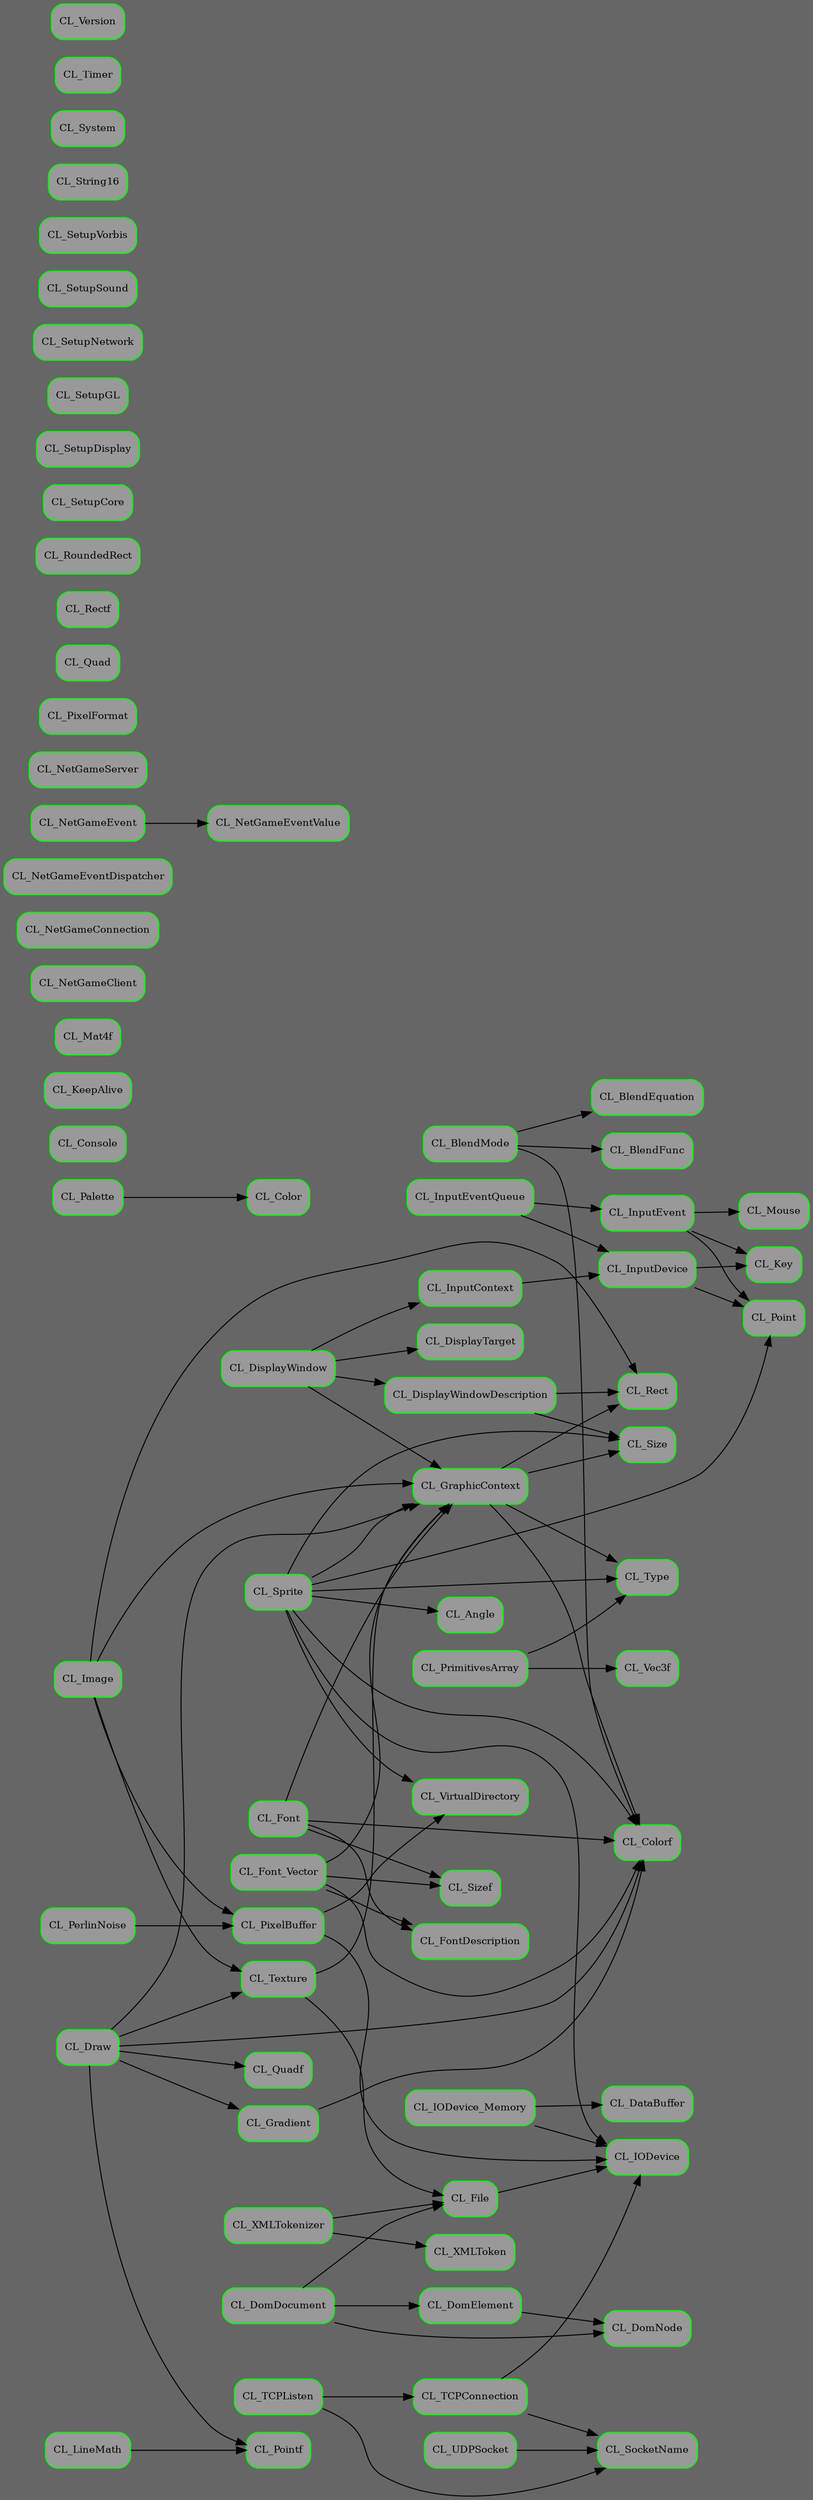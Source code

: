 digraph g {
    graph [
        rankdir = LR
        bgcolor= grey40
    ]
    node [
        fontsize = "10"
        fillcolor = grey60
        color = green
        shape = box
        style = "rounded,filled"
        penwidth = 1.2
    ]
  CL_Angle [ label = "CL_Angle" ]
  CL_BlendEquation [ label = "CL_BlendEquation" ]
  CL_BlendFunc [ label = "CL_BlendFunc" ]
  CL_BlendMode [ label = "CL_BlendMode" ]
  CL_Colorf [ label = "CL_Colorf" ]
  CL_Color [ label = "CL_Color" ]
  CL_Console [ label = "CL_Console" ]
  CL_DataBuffer [ label = "CL_DataBuffer" ]
  CL_DisplayTarget [ label = "CL_DisplayTarget" ]
  CL_DisplayWindowDescription [ label = "CL_DisplayWindowDescription" ]
  CL_Rect [ label = "CL_Rect" ]
  CL_Size [ label = "CL_Size" ]
  CL_DisplayWindow [ label = "CL_DisplayWindow" ]
  CL_GraphicContext [ label = "CL_GraphicContext" ]
  CL_InputContext [ label = "CL_InputContext" ]
  CL_DomDocument [ label = "CL_DomDocument" ]
  CL_DomElement [ label = "CL_DomElement" ]
  CL_DomNode [ label = "CL_DomNode" ]
  CL_File [ label = "CL_File" ]
  CL_Draw [ label = "CL_Draw" ]
  CL_Gradient [ label = "CL_Gradient" ]
  CL_Pointf [ label = "CL_Pointf" ]
  CL_Quadf [ label = "CL_Quadf" ]
  CL_Texture [ label = "CL_Texture" ]
  CL_IODevice [ label = "CL_IODevice" ]
  CL_FontDescription [ label = "CL_FontDescription" ]
  CL_Font [ label = "CL_Font" ]
  CL_Sizef [ label = "CL_Sizef" ]
  CL_Font_Vector [ label = "CL_Font_Vector" ]
  CL_Type [ label = "CL_Type" ]
  CL_Image [ label = "CL_Image" ]
  CL_PixelBuffer [ label = "CL_PixelBuffer" ]
  CL_InputDevice [ label = "CL_InputDevice" ]
  CL_Key [ label = "CL_Key" ]
  CL_Point [ label = "CL_Point" ]
  CL_InputEvent [ label = "CL_InputEvent" ]
  CL_Mouse [ label = "CL_Mouse" ]
  CL_InputEventQueue [ label = "CL_InputEventQueue" ]
  CL_IODevice_Memory [ label = "CL_IODevice_Memory" ]
  CL_KeepAlive [ label = "CL_KeepAlive" ]
  CL_LineMath [ label = "CL_LineMath" ]
  CL_Mat4f [ label = "CL_Mat4f" ]
  CL_NetGameClient [ label = "CL_NetGameClient" ]
  CL_NetGameConnection [ label = "CL_NetGameConnection" ]
  CL_NetGameEventDispatcher [ label = "CL_NetGameEventDispatcher" ]
  CL_NetGameEvent [ label = "CL_NetGameEvent" ]
  CL_NetGameEventValue [ label = "CL_NetGameEventValue" ]
  CL_NetGameServer [ label = "CL_NetGameServer" ]
  CL_Palette [ label = "CL_Palette" ]
  CL_PerlinNoise [ label = "CL_PerlinNoise" ]
  CL_VirtualDirectory [ label = "CL_VirtualDirectory" ]
  CL_PixelFormat [ label = "CL_PixelFormat" ]
  CL_PrimitivesArray [ label = "CL_PrimitivesArray" ]
  CL_Vec3f [ label = "CL_Vec3f" ]
  CL_Quad [ label = "CL_Quad" ]
  CL_Rectf [ label = "CL_Rectf" ]
  CL_RoundedRect [ label = "CL_RoundedRect" ]
  CL_SetupCore [ label = "CL_SetupCore" ]
  CL_SetupDisplay [ label = "CL_SetupDisplay" ]
  CL_SetupGL [ label = "CL_SetupGL" ]
  CL_SetupNetwork [ label = "CL_SetupNetwork" ]
  CL_SetupSound [ label = "CL_SetupSound" ]
  CL_SetupVorbis [ label = "CL_SetupVorbis" ]
  CL_SocketName [ label = "CL_SocketName" ]
  CL_Sprite [ label = "CL_Sprite" ]
  CL_String16 [ label = "CL_String16" ]
  CL_System [ label = "CL_System" ]
  CL_TCPConnection [ label = "CL_TCPConnection" ]
  CL_TCPListen [ label = "CL_TCPListen" ]
  CL_Timer [ label = "CL_Timer" ]
  CL_UDPSocket [ label = "CL_UDPSocket" ]
  CL_Version [ label = "CL_Version" ]
  CL_XMLTokenizer [ label = "CL_XMLTokenizer" ]
  CL_XMLToken [ label = "CL_XMLToken" ]

  CL_BlendMode -> CL_BlendEquation
  CL_BlendMode -> CL_BlendFunc
  CL_BlendMode -> CL_Colorf
  CL_DisplayWindowDescription -> CL_Rect
  CL_DisplayWindowDescription -> CL_Size
  CL_DisplayWindow -> CL_DisplayTarget
  CL_DisplayWindow -> CL_DisplayWindowDescription
  CL_DisplayWindow -> CL_GraphicContext
  CL_DisplayWindow -> CL_InputContext
  CL_GraphicContext -> CL_Colorf
  CL_GraphicContext -> CL_Rect
  CL_GraphicContext -> CL_Size
  CL_GraphicContext -> CL_Type
  CL_InputContext -> CL_InputDevice
  CL_DomDocument -> CL_DomElement
  CL_DomDocument -> CL_DomNode
  CL_DomDocument -> CL_File
  CL_DomElement -> CL_DomNode
  CL_File -> CL_IODevice
  CL_Draw -> CL_Colorf
  CL_Draw -> CL_Gradient
  CL_Draw -> CL_GraphicContext
  CL_Draw -> CL_Pointf
  CL_Draw -> CL_Quadf
  CL_Draw -> CL_Texture
  CL_Gradient -> CL_Colorf
  CL_Texture -> CL_File
  CL_Texture -> CL_GraphicContext
  CL_Font -> CL_Colorf
  CL_Font -> CL_FontDescription
  CL_Font -> CL_GraphicContext
  CL_Font -> CL_Sizef
  CL_Font_Vector -> CL_Colorf
  CL_Font_Vector -> CL_FontDescription
  CL_Font_Vector -> CL_GraphicContext
  CL_Font_Vector -> CL_Sizef
  CL_Image -> CL_GraphicContext
  CL_Image -> CL_PixelBuffer
  CL_Image -> CL_Rect
  CL_Image -> CL_Texture
  CL_PixelBuffer -> CL_IODevice
  CL_PixelBuffer -> CL_VirtualDirectory
  CL_InputDevice -> CL_Key
  CL_InputDevice -> CL_Point
  CL_InputEvent -> CL_Key
  CL_InputEvent -> CL_Mouse
  CL_InputEvent -> CL_Point
  CL_InputEventQueue -> CL_InputDevice
  CL_InputEventQueue -> CL_InputEvent
  CL_IODevice_Memory -> CL_DataBuffer
  CL_IODevice_Memory -> CL_IODevice
  CL_LineMath -> CL_Pointf
  CL_NetGameEvent -> CL_NetGameEventValue
  CL_Palette -> CL_Color
  CL_PerlinNoise -> CL_PixelBuffer
  CL_PrimitivesArray -> CL_Type
  CL_PrimitivesArray -> CL_Vec3f
  CL_Sprite -> CL_Angle
  CL_Sprite -> CL_Colorf
  CL_Sprite -> CL_GraphicContext
  CL_Sprite -> CL_IODevice
  CL_Sprite -> CL_Point
  CL_Sprite -> CL_Size
  CL_Sprite -> CL_Type
  CL_Sprite -> CL_VirtualDirectory
  CL_TCPConnection -> CL_IODevice
  CL_TCPConnection -> CL_SocketName
  CL_TCPListen -> CL_SocketName
  CL_TCPListen -> CL_TCPConnection
  CL_UDPSocket -> CL_SocketName
  CL_XMLTokenizer -> CL_File
  CL_XMLTokenizer -> CL_XMLToken
}
